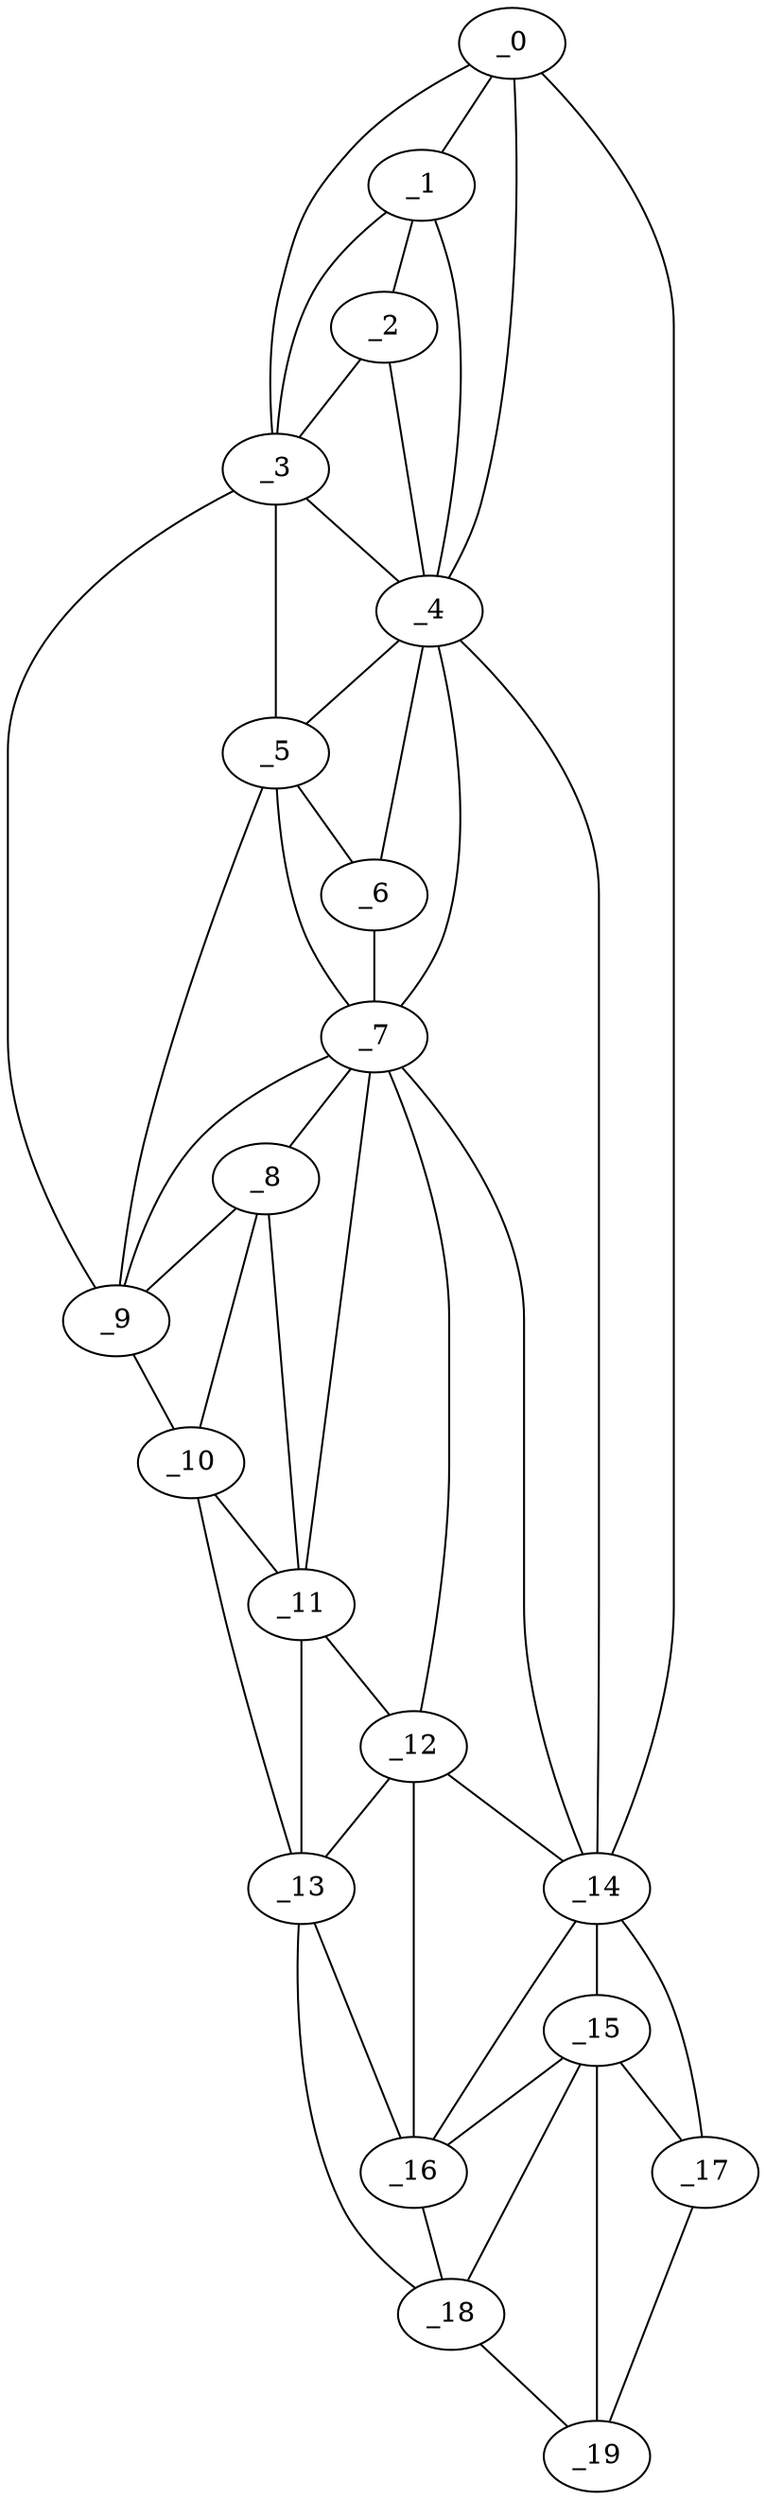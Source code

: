 graph "obj3__240.gxl" {
	_0	 [x=6,
		y=52];
	_1	 [x=14,
		y=44];
	_0 -- _1	 [valence=2];
	_3	 [x=21,
		y=29];
	_0 -- _3	 [valence=1];
	_4	 [x=34,
		y=39];
	_0 -- _4	 [valence=1];
	_14	 [x=96,
		y=93];
	_0 -- _14	 [valence=1];
	_2	 [x=19,
		y=36];
	_1 -- _2	 [valence=2];
	_1 -- _3	 [valence=2];
	_1 -- _4	 [valence=2];
	_2 -- _3	 [valence=2];
	_2 -- _4	 [valence=1];
	_3 -- _4	 [valence=2];
	_5	 [x=37,
		y=30];
	_3 -- _5	 [valence=1];
	_9	 [x=68,
		y=20];
	_3 -- _9	 [valence=1];
	_4 -- _5	 [valence=2];
	_6	 [x=45,
		y=33];
	_4 -- _6	 [valence=2];
	_7	 [x=54,
		y=32];
	_4 -- _7	 [valence=2];
	_4 -- _14	 [valence=2];
	_5 -- _6	 [valence=1];
	_5 -- _7	 [valence=2];
	_5 -- _9	 [valence=1];
	_6 -- _7	 [valence=2];
	_8	 [x=65,
		y=25];
	_7 -- _8	 [valence=2];
	_7 -- _9	 [valence=2];
	_11	 [x=87,
		y=30];
	_7 -- _11	 [valence=2];
	_12	 [x=95,
		y=40];
	_7 -- _12	 [valence=2];
	_7 -- _14	 [valence=2];
	_8 -- _9	 [valence=1];
	_10	 [x=81,
		y=21];
	_8 -- _10	 [valence=2];
	_8 -- _11	 [valence=1];
	_9 -- _10	 [valence=1];
	_10 -- _11	 [valence=2];
	_13	 [x=96,
		y=32];
	_10 -- _13	 [valence=1];
	_11 -- _12	 [valence=2];
	_11 -- _13	 [valence=2];
	_12 -- _13	 [valence=1];
	_12 -- _14	 [valence=2];
	_16	 [x=112,
		y=61];
	_12 -- _16	 [valence=2];
	_13 -- _16	 [valence=2];
	_18	 [x=126,
		y=71];
	_13 -- _18	 [valence=1];
	_15	 [x=107,
		y=87];
	_14 -- _15	 [valence=1];
	_14 -- _16	 [valence=1];
	_17	 [x=116,
		y=95];
	_14 -- _17	 [valence=1];
	_15 -- _16	 [valence=2];
	_15 -- _17	 [valence=2];
	_15 -- _18	 [valence=2];
	_19	 [x=126,
		y=80];
	_15 -- _19	 [valence=2];
	_16 -- _18	 [valence=2];
	_17 -- _19	 [valence=1];
	_18 -- _19	 [valence=1];
}
